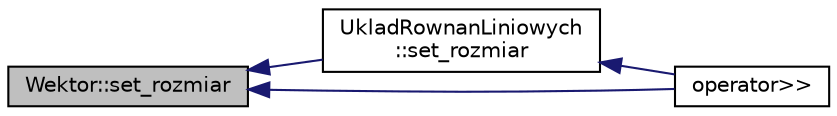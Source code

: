 digraph "Wektor::set_rozmiar"
{
  edge [fontname="Helvetica",fontsize="10",labelfontname="Helvetica",labelfontsize="10"];
  node [fontname="Helvetica",fontsize="10",shape=record];
  rankdir="LR";
  Node1 [label="Wektor::set_rozmiar",height=0.2,width=0.4,color="black", fillcolor="grey75", style="filled" fontcolor="black"];
  Node1 -> Node2 [dir="back",color="midnightblue",fontsize="10",style="solid",fontname="Helvetica"];
  Node2 [label="UkladRownanLiniowych\l::set_rozmiar",height=0.2,width=0.4,color="black", fillcolor="white", style="filled",URL="$class_uklad_rownan_liniowych.html#a46de2665e22ba0488bead8f6e0fc1f22",tooltip="Metoda poznwla na zmianę rozmiaru macierzy,wektora oraz układu równań "];
  Node2 -> Node3 [dir="back",color="midnightblue",fontsize="10",style="solid",fontname="Helvetica"];
  Node3 [label="operator\>\>",height=0.2,width=0.4,color="black", fillcolor="white", style="filled",URL="$_uklad_rownan_liniowych_8cpp.html#a2f9d6dc810585ed1e2cb2b5073dff614"];
  Node1 -> Node3 [dir="back",color="midnightblue",fontsize="10",style="solid",fontname="Helvetica"];
}
